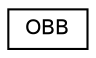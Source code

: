 digraph "Graphical Class Hierarchy"
{
  edge [fontname="Helvetica",fontsize="10",labelfontname="Helvetica",labelfontsize="10"];
  node [fontname="Helvetica",fontsize="10",shape=record];
  rankdir="LR";
  Node1 [label="OBB",height=0.2,width=0.4,color="black", fillcolor="white", style="filled",URL="$class_o_b_b.html"];
}
